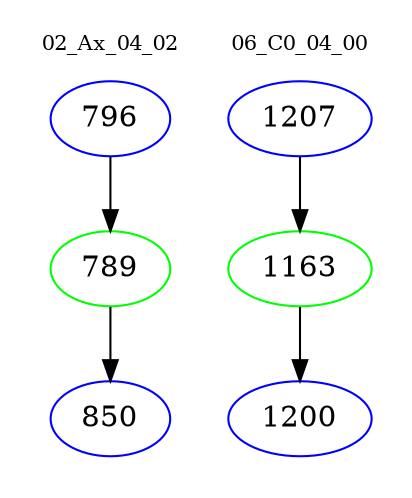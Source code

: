digraph{
subgraph cluster_0 {
color = white
label = "02_Ax_04_02";
fontsize=10;
T0_796 [label="796", color="blue"]
T0_796 -> T0_789 [color="black"]
T0_789 [label="789", color="green"]
T0_789 -> T0_850 [color="black"]
T0_850 [label="850", color="blue"]
}
subgraph cluster_1 {
color = white
label = "06_C0_04_00";
fontsize=10;
T1_1207 [label="1207", color="blue"]
T1_1207 -> T1_1163 [color="black"]
T1_1163 [label="1163", color="green"]
T1_1163 -> T1_1200 [color="black"]
T1_1200 [label="1200", color="blue"]
}
}
